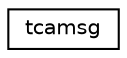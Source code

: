 digraph G
{
  edge [fontname="Helvetica",fontsize="10",labelfontname="Helvetica",labelfontsize="10"];
  node [fontname="Helvetica",fontsize="10",shape=record];
  rankdir="LR";
  Node1 [label="tcamsg",height=0.2,width=0.4,color="black", fillcolor="white", style="filled",URL="$structtcamsg.html"];
}
